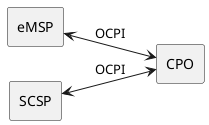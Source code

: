 @startuml

skinparam rectangle {
	roundCorner 8
}

left to right direction

agent eMSP
agent SCSP
agent CPO

eMSP <--> CPO: OCPI
SCSP <--> CPO: OCPI

@enduml